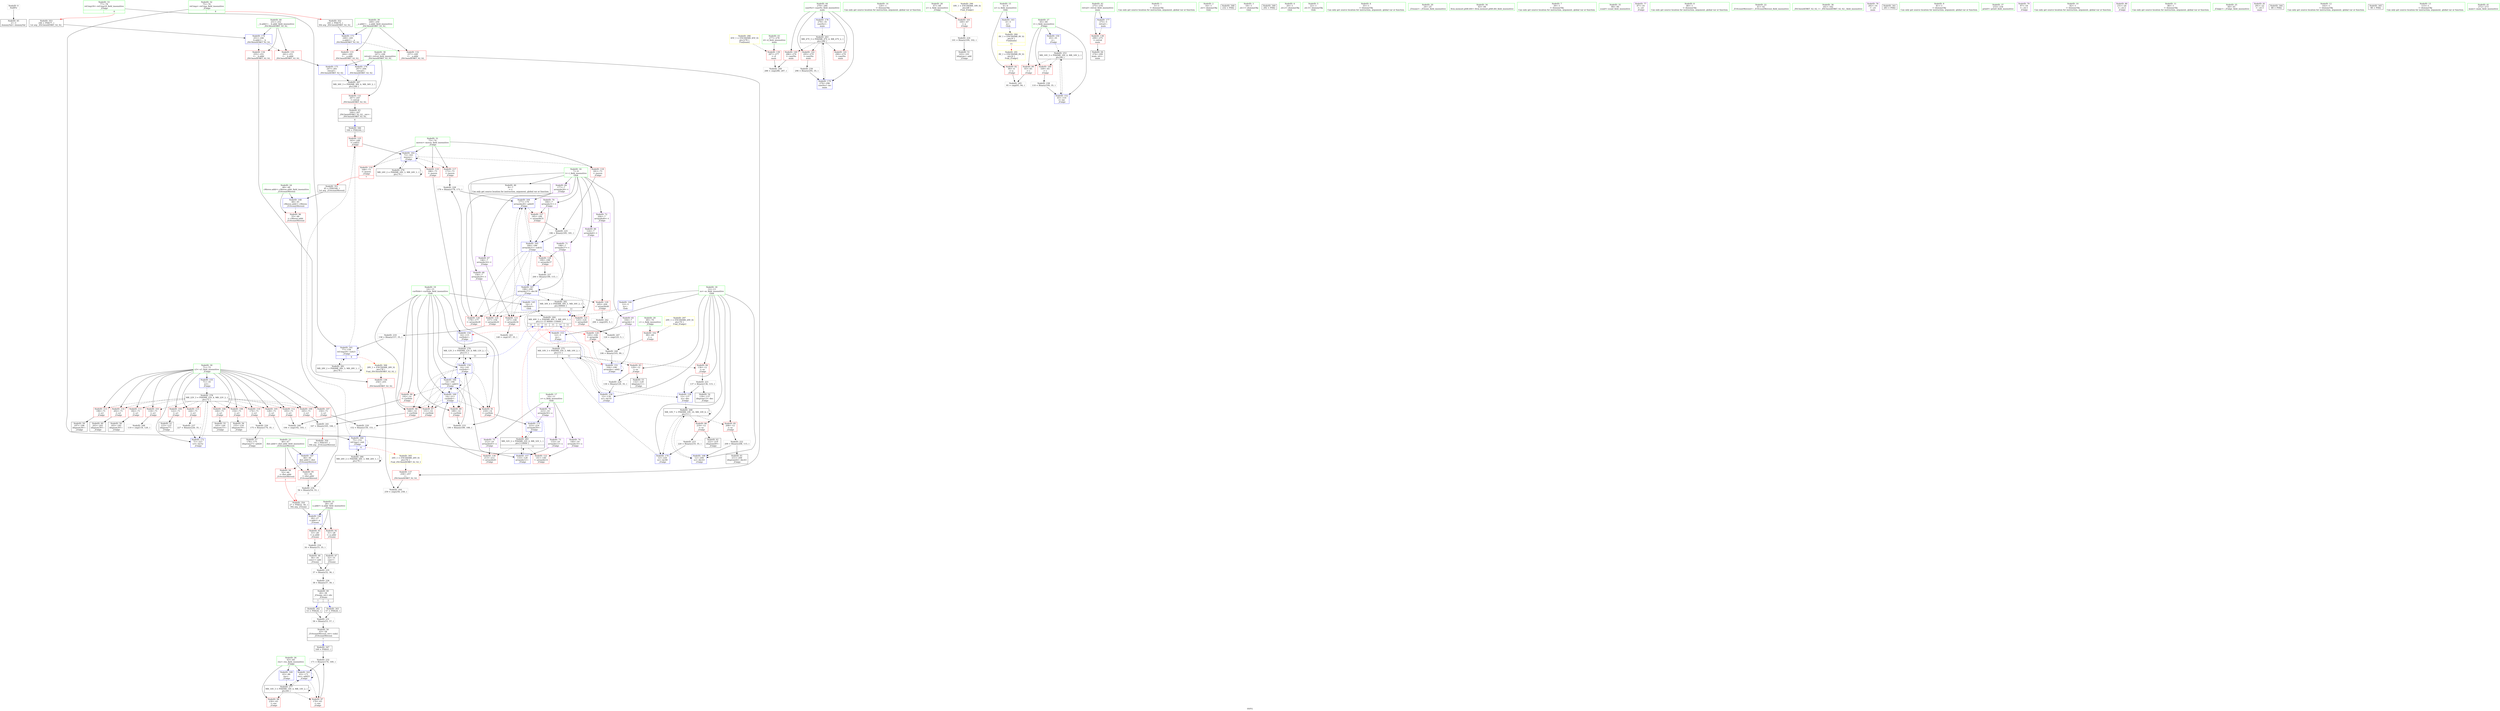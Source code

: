 digraph "SVFG" {
	label="SVFG";

	Node0x559a65d795c0 [shape=record,color=grey,label="{NodeID: 0\nNullPtr}"];
	Node0x559a65d795c0 -> Node0x559a65d8c350[style=solid];
	Node0x559a65dc34b0 [shape=record,color=black,label="{NodeID: 346\n160 = PHI(244, )\n}"];
	Node0x559a65dc34b0 -> Node0x559a65d924f0[style=solid];
	Node0x559a65da7ed0 [shape=record,color=black,label="{NodeID: 263\nMR_47V_3 = PHI(MR_47V_4, MR_47V_2, )\npts\{280 \}\n}"];
	Node0x559a65da7ed0 -> Node0x559a65d93120[style=dashed];
	Node0x559a65da7ed0 -> Node0x559a65d931f0[style=dashed];
	Node0x559a65da7ed0 -> Node0x559a65d932c0[style=dashed];
	Node0x559a65da7ed0 -> Node0x559a65d95160[style=dashed];
	Node0x559a65d8c6f0 [shape=record,color=red,label="{NodeID: 97\n170\<--63\n\<--res\n_Z3algv\n}"];
	Node0x559a65d8c6f0 -> Node0x559a65d998e0[style=solid];
	Node0x559a65d8a780 [shape=record,color=green,label="{NodeID: 14\n120\<--1\n\<--dummyObj\nCan only get source location for instruction, argument, global var or function.}"];
	Node0x559a65dac930 [shape=record,color=black,label="{NodeID: 277\nMR_14V_3 = PHI(MR_14V_4, MR_14V_2, )\npts\{64 \}\n}"];
	Node0x559a65dac930 -> Node0x559a65d8c6f0[style=dashed];
	Node0x559a65dac930 -> Node0x559a65d8c7c0[style=dashed];
	Node0x559a65dac930 -> Node0x559a65d94460[style=dashed];
	Node0x559a65dac930 -> Node0x559a65dac930[style=dashed];
	Node0x559a65d8d250 [shape=record,color=red,label="{NodeID: 111\n182\<--71\n\<--x3\n_Z3algv\n}"];
	Node0x559a65d8d250 -> Node0x559a65d8de60[style=solid];
	Node0x559a65d8b490 [shape=record,color=green,label="{NodeID: 28\n67\<--68\nx\<--x_field_insensitive\n_Z3algv\n}"];
	Node0x559a65d8b490 -> Node0x559a65d8ca30[style=solid];
	Node0x559a65dafd20 [shape=record,color=yellow,style=double,label="{NodeID: 291\n8V_1 = ENCHI(MR_8V_0)\npts\{6 \}\nFun[_Z3algv]}"];
	Node0x559a65dafd20 -> Node0x559a65d8f1e0[style=dashed];
	Node0x559a65d924f0 [shape=record,color=red,label="{NodeID: 125\n163\<--160\n\<--call22\n_Z3algv\n}"];
	Node0x559a65d924f0 -> Node0x559a65d94390[style=solid];
	Node0x559a65d8c0e0 [shape=record,color=green,label="{NodeID: 42\n275\<--276\nretval\<--retval_field_insensitive\nmain\n}"];
	Node0x559a65d8c0e0 -> Node0x559a65d92f80[style=solid];
	Node0x559a65d8c0e0 -> Node0x559a65d94fc0[style=solid];
	Node0x559a65db09c0 [shape=record,color=yellow,style=double,label="{NodeID: 305\n26V_1 = ENCHI(MR_26V_0)\npts\{76 \}\nFun[_ZSt3minIiERKT_S2_S2_]}"];
	Node0x559a65db09c0 -> Node0x559a65d92eb0[style=dashed];
	Node0x559a65d989e0 [shape=record,color=grey,label="{NodeID: 222\n209 = Binary(208, 115, )\n}"];
	Node0x559a65d989e0 -> Node0x559a65d8e0d0[style=solid];
	Node0x559a65d989e0 -> Node0x559a65d94870[style=solid];
	Node0x559a65d93050 [shape=record,color=red,label="{NodeID: 139\n287\<--277\n\<--d\nmain\n}"];
	Node0x559a65d93050 -> Node0x559a65d9b260[style=solid];
	Node0x559a65d8dcc0 [shape=record,color=black,label="{NodeID: 56\n155\<--154\nidxprom19\<--\n_Z3algv\n}"];
	Node0x559a65d99ee0 [shape=record,color=grey,label="{NodeID: 236\n38 = Binary(37, 39, )\n}"];
	Node0x559a65d99ee0 -> Node0x559a65d8d710[style=solid];
	Node0x559a65d93c40 [shape=record,color=blue,label="{NodeID: 153\n12\<--5\nss\<--\n_Z3algv\n}"];
	Node0x559a65d93c40 -> Node0x559a65dabf30[style=dashed];
	Node0x559a65d8e820 [shape=record,color=purple,label="{NodeID: 70\n184\<--7\narrayidx31\<--t\n_Z3algv\n}"];
	Node0x559a65d8e820 -> Node0x559a65d92690[style=solid];
	Node0x559a65d8e820 -> Node0x559a65d94600[style=solid];
	Node0x559a65d947a0 [shape=record,color=blue,label="{NodeID: 167\n198\<--200\narrayidx37\<--dec38\n_Z3algv\n}"];
	Node0x559a65d947a0 -> Node0x559a65d92350[style=dashed];
	Node0x559a65d947a0 -> Node0x559a65d92420[style=dashed];
	Node0x559a65d947a0 -> Node0x559a65d925c0[style=dashed];
	Node0x559a65d947a0 -> Node0x559a65d92830[style=dashed];
	Node0x559a65d947a0 -> Node0x559a65d94530[style=dashed];
	Node0x559a65d947a0 -> Node0x559a65dae230[style=dashed];
	Node0x559a65d8f380 [shape=record,color=red,label="{NodeID: 84\n136\<--12\n\<--ss\n_Z3algv\n}"];
	Node0x559a65d8f380 -> Node0x559a65d98860[style=solid];
	Node0x559a65d849d0 [shape=record,color=green,label="{NodeID: 1\n5\<--1\n\<--dummyObj\nCan only get source location for instruction, argument, global var or function.}"];
	Node0x559a65dc3650 [shape=record,color=black,label="{NodeID: 347\n169 = PHI(43, )\n}"];
	Node0x559a65dc3650 -> Node0x559a65d998e0[style=solid];
	Node0x559a65da8be0 [shape=record,color=black,label="{NodeID: 264\nMR_49V_2 = PHI(MR_49V_3, MR_49V_1, )\npts\{13 15 90000 110000 \}\n|{<s0>11|<s1>11|<s2>11|<s3>11|<s4>11|<s5>11}}"];
	Node0x559a65da8be0:s0 -> Node0x559a65d920e0[style=dashed,color=red];
	Node0x559a65da8be0:s1 -> Node0x559a65d93aa0[style=dashed,color=red];
	Node0x559a65da8be0:s2 -> Node0x559a65d93c40[style=dashed,color=red];
	Node0x559a65da8be0:s3 -> Node0x559a65d93d10[style=dashed,color=red];
	Node0x559a65da8be0:s4 -> Node0x559a65dae230[style=dashed,color=red];
	Node0x559a65da8be0:s5 -> Node0x559a65dae730[style=dashed,color=red];
	Node0x559a65d8c7c0 [shape=record,color=red,label="{NodeID: 98\n230\<--63\n\<--res\n_Z3algv\n}"];
	Node0x559a65d8a880 [shape=record,color=green,label="{NodeID: 15\n4\<--6\nn\<--n_field_insensitive\nGlob }"];
	Node0x559a65d8a880 -> Node0x559a65d8f1e0[style=solid];
	Node0x559a65d8a880 -> Node0x559a65d93390[style=solid];
	Node0x559a65dace30 [shape=record,color=black,label="{NodeID: 278\nMR_22V_3 = PHI(MR_22V_4, MR_22V_2, )\npts\{72 \}\n}"];
	Node0x559a65dace30 -> Node0x559a65d8cbd0[style=dashed];
	Node0x559a65dace30 -> Node0x559a65d8cca0[style=dashed];
	Node0x559a65dace30 -> Node0x559a65d8cd70[style=dashed];
	Node0x559a65dace30 -> Node0x559a65d8ce40[style=dashed];
	Node0x559a65dace30 -> Node0x559a65d8cf10[style=dashed];
	Node0x559a65dace30 -> Node0x559a65d8cfe0[style=dashed];
	Node0x559a65dace30 -> Node0x559a65d8d0b0[style=dashed];
	Node0x559a65dace30 -> Node0x559a65d8d180[style=dashed];
	Node0x559a65dace30 -> Node0x559a65d8d250[style=dashed];
	Node0x559a65dace30 -> Node0x559a65d8d320[style=dashed];
	Node0x559a65dace30 -> Node0x559a65d8d3f0[style=dashed];
	Node0x559a65dace30 -> Node0x559a65d8d4c0[style=dashed];
	Node0x559a65dace30 -> Node0x559a65d8d590[style=dashed];
	Node0x559a65dace30 -> Node0x559a65d94bb0[style=dashed];
	Node0x559a65d8d320 [shape=record,color=red,label="{NodeID: 112\n193\<--71\n\<--x3\n_Z3algv\n}"];
	Node0x559a65d8d320 -> Node0x559a65d9ade0[style=solid];
	Node0x559a65d8b560 [shape=record,color=green,label="{NodeID: 29\n69\<--70\nc\<--c_field_insensitive\n_Z3algv\n}"];
	Node0x559a65d8b560 -> Node0x559a65d8cb00[style=solid];
	Node0x559a65d925c0 [shape=record,color=red,label="{NodeID: 126\n178\<--177\n\<--arrayidx28\n_Z3algv\n}"];
	Node0x559a65d925c0 -> Node0x559a65d992e0[style=solid];
	Node0x559a65d8c1b0 [shape=record,color=green,label="{NodeID: 43\n277\<--278\nd\<--d_field_insensitive\nmain\n}"];
	Node0x559a65d8c1b0 -> Node0x559a65d93050[style=solid];
	Node0x559a65db0aa0 [shape=record,color=yellow,style=double,label="{NodeID: 306\n28V_1 = ENCHI(MR_28V_0)\npts\{78 \}\nFun[_ZSt3minIiERKT_S2_S2_]}"];
	Node0x559a65db0aa0 -> Node0x559a65d92de0[style=dashed];
	Node0x559a65d98b60 [shape=record,color=grey,label="{NodeID: 223\n220 = Binary(219, 35, )\n}"];
	Node0x559a65d98b60 -> Node0x559a65d94a10[style=solid];
	Node0x559a65d93120 [shape=record,color=red,label="{NodeID: 140\n286\<--279\n\<--caseNo\nmain\n}"];
	Node0x559a65d93120 -> Node0x559a65d9b260[style=solid];
	Node0x559a65d8dd90 [shape=record,color=black,label="{NodeID: 57\n176\<--175\nidxprom27\<--add26\n_Z3algv\n}"];
	Node0x559a65d9a060 [shape=record,color=grey,label="{NodeID: 237\n227 = Binary(226, 35, )\n}"];
	Node0x559a65d9a060 -> Node0x559a65d94bb0[style=solid];
	Node0x559a65d93d10 [shape=record,color=blue,label="{NodeID: 154\n14\<--115\ncurHole\<--\n_Z3algv\n}"];
	Node0x559a65d93d10 -> Node0x559a65dac430[style=dashed];
	Node0x559a65d8e8f0 [shape=record,color=purple,label="{NodeID: 71\n198\<--7\narrayidx37\<--t\n_Z3algv\n}"];
	Node0x559a65d8e8f0 -> Node0x559a65d92760[style=solid];
	Node0x559a65d8e8f0 -> Node0x559a65d947a0[style=solid];
	Node0x559a65d94870 [shape=record,color=blue,label="{NodeID: 168\n12\<--209\nss\<--dec43\n_Z3algv\n}"];
	Node0x559a65d94870 -> Node0x559a65da9c30[style=dashed];
	Node0x559a65d8f450 [shape=record,color=red,label="{NodeID: 85\n208\<--12\n\<--ss\n_Z3algv\n}"];
	Node0x559a65d8f450 -> Node0x559a65d989e0[style=solid];
	Node0x559a65d899e0 [shape=record,color=green,label="{NodeID: 2\n16\<--1\n.str\<--dummyObj\nGlob }"];
	Node0x559a65dc3790 [shape=record,color=black,label="{NodeID: 348\n232 = PHI()\n}"];
	Node0x559a65d8c890 [shape=record,color=red,label="{NodeID: 99\n93\<--65\n\<--i\n_Z3algv\n}"];
	Node0x559a65d8c890 -> Node0x559a65d9ac60[style=solid];
	Node0x559a65d8a980 [shape=record,color=green,label="{NodeID: 16\n7\<--9\nt\<--t_field_insensitive\nGlob }"];
	Node0x559a65d8a980 -> Node0x559a65d8c450[style=solid];
	Node0x559a65d8a980 -> Node0x559a65d8e410[style=solid];
	Node0x559a65d8a980 -> Node0x559a65d8e4e0[style=solid];
	Node0x559a65d8a980 -> Node0x559a65d8e5b0[style=solid];
	Node0x559a65d8a980 -> Node0x559a65d8e680[style=solid];
	Node0x559a65d8a980 -> Node0x559a65d8e750[style=solid];
	Node0x559a65d8a980 -> Node0x559a65d8e820[style=solid];
	Node0x559a65d8a980 -> Node0x559a65d8e8f0[style=solid];
	Node0x559a65d8a980 -> Node0x559a65d8e9c0[style=solid];
	Node0x559a65dad330 [shape=record,color=black,label="{NodeID: 279\nMR_24V_2 = PHI(MR_24V_3, MR_24V_1, )\npts\{74 \}\n}"];
	Node0x559a65dad330 -> Node0x559a65d94390[style=dashed];
	Node0x559a65dad330 -> Node0x559a65dad330[style=dashed];
	Node0x559a65d8d3f0 [shape=record,color=red,label="{NodeID: 113\n196\<--71\n\<--x3\n_Z3algv\n}"];
	Node0x559a65d8d3f0 -> Node0x559a65d8df30[style=solid];
	Node0x559a65d8b630 [shape=record,color=green,label="{NodeID: 30\n71\<--72\nx3\<--x3_field_insensitive\n_Z3algv\n}"];
	Node0x559a65d8b630 -> Node0x559a65d8cbd0[style=solid];
	Node0x559a65d8b630 -> Node0x559a65d8cca0[style=solid];
	Node0x559a65d8b630 -> Node0x559a65d8cd70[style=solid];
	Node0x559a65d8b630 -> Node0x559a65d8ce40[style=solid];
	Node0x559a65d8b630 -> Node0x559a65d8cf10[style=solid];
	Node0x559a65d8b630 -> Node0x559a65d8cfe0[style=solid];
	Node0x559a65d8b630 -> Node0x559a65d8d0b0[style=solid];
	Node0x559a65d8b630 -> Node0x559a65d8d180[style=solid];
	Node0x559a65d8b630 -> Node0x559a65d8d250[style=solid];
	Node0x559a65d8b630 -> Node0x559a65d8d320[style=solid];
	Node0x559a65d8b630 -> Node0x559a65d8d3f0[style=solid];
	Node0x559a65d8b630 -> Node0x559a65d8d4c0[style=solid];
	Node0x559a65d8b630 -> Node0x559a65d8d590[style=solid];
	Node0x559a65d8b630 -> Node0x559a65d93de0[style=solid];
	Node0x559a65d8b630 -> Node0x559a65d94bb0[style=solid];
	Node0x559a65d92690 [shape=record,color=red,label="{NodeID: 127\n185\<--184\n\<--arrayidx31\n_Z3algv\n}"];
	Node0x559a65d92690 -> Node0x559a65d98e60[style=solid];
	Node0x559a65d8c280 [shape=record,color=green,label="{NodeID: 44\n279\<--280\ncaseNo\<--caseNo_field_insensitive\nmain\n}"];
	Node0x559a65d8c280 -> Node0x559a65d93120[style=solid];
	Node0x559a65d8c280 -> Node0x559a65d931f0[style=solid];
	Node0x559a65d8c280 -> Node0x559a65d932c0[style=solid];
	Node0x559a65d8c280 -> Node0x559a65d95090[style=solid];
	Node0x559a65d8c280 -> Node0x559a65d95160[style=solid];
	Node0x559a65d98ce0 [shape=record,color=grey,label="{NodeID: 224\n101 = Binary(100, 102, )\n}"];
	Node0x559a65d98ce0 -> Node0x559a65d8d8b0[style=solid];
	Node0x559a65d931f0 [shape=record,color=red,label="{NodeID: 141\n290\<--279\n\<--caseNo\nmain\n}"];
	Node0x559a65d8de60 [shape=record,color=black,label="{NodeID: 58\n183\<--182\nidxprom30\<--\n_Z3algv\n}"];
	Node0x559a65d9a1e0 [shape=record,color=grey,label="{NodeID: 238\n110 = Binary(109, 35, )\n}"];
	Node0x559a65d9a1e0 -> Node0x559a65d93b70[style=solid];
	Node0x559a65d93de0 [shape=record,color=blue,label="{NodeID: 155\n71\<--35\nx3\<--\n_Z3algv\n}"];
	Node0x559a65d93de0 -> Node0x559a65dace30[style=dashed];
	Node0x559a65d8e9c0 [shape=record,color=purple,label="{NodeID: 72\n204\<--7\narrayidx40\<--t\n_Z3algv\n}"];
	Node0x559a65d8e9c0 -> Node0x559a65d92830[style=solid];
	Node0x559a65d94940 [shape=record,color=blue,label="{NodeID: 169\n14\<--213\ncurHole\<--\n_Z3algv\n}"];
	Node0x559a65d94940 -> Node0x559a65d8f5f0[style=dashed];
	Node0x559a65d94940 -> Node0x559a65d8f6c0[style=dashed];
	Node0x559a65d94940 -> Node0x559a65d8f790[style=dashed];
	Node0x559a65d94940 -> Node0x559a65d8f930[style=dashed];
	Node0x559a65d94940 -> Node0x559a65d946d0[style=dashed];
	Node0x559a65d94940 -> Node0x559a65dac430[style=dashed];
	Node0x559a65d8f520 [shape=record,color=red,label="{NodeID: 86\n219\<--12\n\<--ss\n_Z3algv\n}"];
	Node0x559a65d8f520 -> Node0x559a65d8e1a0[style=solid];
	Node0x559a65d8f520 -> Node0x559a65d98b60[style=solid];
	Node0x559a65d894c0 [shape=record,color=green,label="{NodeID: 3\n18\<--1\n.str.1\<--dummyObj\nGlob }"];
	Node0x559a65dc3860 [shape=record,color=black,label="{NodeID: 349\n292 = PHI()\n}"];
	Node0x559a65d8c960 [shape=record,color=red,label="{NodeID: 100\n109\<--65\n\<--i\n_Z3algv\n}"];
	Node0x559a65d8c960 -> Node0x559a65d9a1e0[style=solid];
	Node0x559a65d8aa80 [shape=record,color=green,label="{NodeID: 17\n10\<--11\ns\<--s_field_insensitive\nGlob }"];
	Node0x559a65d8aa80 -> Node0x559a65d8ea90[style=solid];
	Node0x559a65d8aa80 -> Node0x559a65d8eb60[style=solid];
	Node0x559a65d8aa80 -> Node0x559a65d8ec30[style=solid];
	Node0x559a65d8aa80 -> Node0x559a65d8ed00[style=solid];
	Node0x559a65dad830 [shape=record,color=black,label="{NodeID: 280\nMR_26V_2 = PHI(MR_26V_3, MR_26V_1, )\npts\{76 \}\n}"];
	Node0x559a65dad830 -> Node0x559a65d941f0[style=dashed];
	Node0x559a65dad830 -> Node0x559a65dad830[style=dashed];
	Node0x559a65d8d4c0 [shape=record,color=red,label="{NodeID: 114\n202\<--71\n\<--x3\n_Z3algv\n}"];
	Node0x559a65d8d4c0 -> Node0x559a65d8e000[style=solid];
	Node0x559a65d8b700 [shape=record,color=green,label="{NodeID: 31\n73\<--74\nmoves\<--moves_field_insensitive\n_Z3algv\n}"];
	Node0x559a65d8b700 -> Node0x559a65d91da0[style=solid];
	Node0x559a65d8b700 -> Node0x559a65d91e70[style=solid];
	Node0x559a65d8b700 -> Node0x559a65d91f40[style=solid];
	Node0x559a65d8b700 -> Node0x559a65d92010[style=solid];
	Node0x559a65d8b700 -> Node0x559a65d94390[style=solid];
	Node0x559a65d92760 [shape=record,color=red,label="{NodeID: 128\n199\<--198\n\<--arrayidx37\n_Z3algv\n}"];
	Node0x559a65d92760 -> Node0x559a65d99160[style=solid];
	Node0x559a65d8c350 [shape=record,color=black,label="{NodeID: 45\n2\<--3\ndummyVal\<--dummyVal\n}"];
	Node0x559a65d98e60 [shape=record,color=grey,label="{NodeID: 225\n186 = Binary(185, 181, )\n}"];
	Node0x559a65d98e60 -> Node0x559a65d94600[style=solid];
	Node0x559a65d932c0 [shape=record,color=red,label="{NodeID: 142\n295\<--279\n\<--caseNo\nmain\n}"];
	Node0x559a65d932c0 -> Node0x559a65d9a360[style=solid];
	Node0x559a65d8df30 [shape=record,color=black,label="{NodeID: 59\n197\<--196\nidxprom36\<--\n_Z3algv\n}"];
	Node0x559a65d9a360 [shape=record,color=grey,label="{NodeID: 239\n296 = Binary(295, 35, )\n}"];
	Node0x559a65d9a360 -> Node0x559a65d95160[style=solid];
	Node0x559a65d93eb0 [shape=record,color=blue,label="{NodeID: 156\n12\<--130\nss\<--inc10\n_Z3algv\n}"];
	Node0x559a65d93eb0 -> Node0x559a65dabf30[style=dashed];
	Node0x559a65d8ea90 [shape=record,color=purple,label="{NodeID: 73\n133\<--10\narrayidx12\<--s\n_Z3algv\n}"];
	Node0x559a65d8ea90 -> Node0x559a65d93f80[style=solid];
	Node0x559a65da4cd0 [shape=record,color=black,label="{NodeID: 253\nMR_16V_3 = PHI(MR_16V_4, MR_16V_2, )\npts\{66 \}\n}"];
	Node0x559a65da4cd0 -> Node0x559a65d8c890[style=dashed];
	Node0x559a65da4cd0 -> Node0x559a65d8c960[style=dashed];
	Node0x559a65da4cd0 -> Node0x559a65d93b70[style=dashed];
	Node0x559a65d94a10 [shape=record,color=blue,label="{NodeID: 170\n12\<--220\nss\<--inc48\n_Z3algv\n}"];
	Node0x559a65d94a10 -> Node0x559a65dabf30[style=dashed];
	Node0x559a65d8f5f0 [shape=record,color=red,label="{NodeID: 87\n151\<--14\n\<--curHole\n_Z3algv\n}"];
	Node0x559a65d8f5f0 -> Node0x559a65d986e0[style=solid];
	Node0x559a65d89550 [shape=record,color=green,label="{NodeID: 4\n20\<--1\n.str.2\<--dummyObj\nGlob }"];
	Node0x559a65dc3930 [shape=record,color=black,label="{NodeID: 350\n44 = PHI(167, )\n0th arg _Z10countMovesii }"];
	Node0x559a65dc3930 -> Node0x559a65d93760[style=solid];
	Node0x559a65da9730 [shape=record,color=black,label="{NodeID: 267\nMR_36V_3 = PHI(MR_36V_4, MR_36V_2, )\npts\{248 \}\n}"];
	Node0x559a65da9730 -> Node0x559a65d929d0[style=dashed];
	Node0x559a65d8ca30 [shape=record,color=red,label="{NodeID: 101\n100\<--67\n\<--x\n_Z3algv\n}"];
	Node0x559a65d8ca30 -> Node0x559a65d98ce0[style=solid];
	Node0x559a65d8ab80 [shape=record,color=green,label="{NodeID: 18\n12\<--13\nss\<--ss_field_insensitive\nGlob }"];
	Node0x559a65d8ab80 -> Node0x559a65d8f2b0[style=solid];
	Node0x559a65d8ab80 -> Node0x559a65d8f380[style=solid];
	Node0x559a65d8ab80 -> Node0x559a65d8f450[style=solid];
	Node0x559a65d8ab80 -> Node0x559a65d8f520[style=solid];
	Node0x559a65d8ab80 -> Node0x559a65d93490[style=solid];
	Node0x559a65d8ab80 -> Node0x559a65d93c40[style=solid];
	Node0x559a65d8ab80 -> Node0x559a65d93eb0[style=solid];
	Node0x559a65d8ab80 -> Node0x559a65d94050[style=solid];
	Node0x559a65d8ab80 -> Node0x559a65d94870[style=solid];
	Node0x559a65d8ab80 -> Node0x559a65d94a10[style=solid];
	Node0x559a65dadd30 [shape=record,color=black,label="{NodeID: 281\nMR_28V_2 = PHI(MR_28V_3, MR_28V_1, )\npts\{78 \}\n}"];
	Node0x559a65dadd30 -> Node0x559a65d942c0[style=dashed];
	Node0x559a65dadd30 -> Node0x559a65dadd30[style=dashed];
	Node0x559a65d8d590 [shape=record,color=red,label="{NodeID: 115\n226\<--71\n\<--x3\n_Z3algv\n}"];
	Node0x559a65d8d590 -> Node0x559a65d9a060[style=solid];
	Node0x559a65d8b7d0 [shape=record,color=green,label="{NodeID: 32\n75\<--76\nref.tmp\<--ref.tmp_field_insensitive\n_Z3algv\n|{|<s1>6}}"];
	Node0x559a65d8b7d0 -> Node0x559a65d941f0[style=solid];
	Node0x559a65d8b7d0:s1 -> Node0x559a65dc3c10[style=solid,color=red];
	Node0x559a65d92830 [shape=record,color=red,label="{NodeID: 129\n205\<--204\n\<--arrayidx40\n_Z3algv\n}"];
	Node0x559a65d92830 -> Node0x559a65d9a7e0[style=solid];
	Node0x559a65d8c450 [shape=record,color=black,label="{NodeID: 46\n8\<--7\n\<--t\nCan only get source location for instruction, argument, global var or function.}"];
	Node0x559a65d98fe0 [shape=record,color=grey,label="{NodeID: 226\n175 = Binary(174, 35, )\n}"];
	Node0x559a65d98fe0 -> Node0x559a65d8dd90[style=solid];
	Node0x559a65d93390 [shape=record,color=blue,label="{NodeID: 143\n4\<--5\nn\<--\nGlob }"];
	Node0x559a65d93390 -> Node0x559a65daec30[style=dashed];
	Node0x559a65d8e000 [shape=record,color=black,label="{NodeID: 60\n203\<--202\nidxprom39\<--\n_Z3algv\n}"];
	Node0x559a65d9a4e0 [shape=record,color=grey,label="{NodeID: 240\n106 = Binary(105, 99, )\n}"];
	Node0x559a65d9a4e0 -> Node0x559a65d93aa0[style=solid];
	Node0x559a65d93f80 [shape=record,color=blue,label="{NodeID: 157\n133\<--128\narrayidx12\<--\n_Z3algv\n}"];
	Node0x559a65d93f80 -> Node0x559a65dae730[style=dashed];
	Node0x559a65d8eb60 [shape=record,color=purple,label="{NodeID: 74\n140\<--10\narrayidx14\<--s\n_Z3algv\n}"];
	Node0x559a65d8eb60 -> Node0x559a65d92280[style=solid];
	Node0x559a65d94ae0 [shape=record,color=blue,label="{NodeID: 171\n223\<--218\narrayidx50\<--\n_Z3algv\n}"];
	Node0x559a65d94ae0 -> Node0x559a65dae730[style=dashed];
	Node0x559a65d8f6c0 [shape=record,color=red,label="{NodeID: 88\n166\<--14\n\<--curHole\n_Z3algv\n}"];
	Node0x559a65d8f6c0 -> Node0x559a65d9a660[style=solid];
	Node0x559a65d89800 [shape=record,color=green,label="{NodeID: 5\n22\<--1\n.str.3\<--dummyObj\nGlob }"];
	Node0x559a65dc3ad0 [shape=record,color=black,label="{NodeID: 351\n45 = PHI(168, )\n1st arg _Z10countMovesii }"];
	Node0x559a65dc3ad0 -> Node0x559a65d93830[style=solid];
	Node0x559a65da9c30 [shape=record,color=black,label="{NodeID: 268\nMR_10V_7 = PHI(MR_10V_10, MR_10V_6, )\npts\{13 \}\n}"];
	Node0x559a65da9c30 -> Node0x559a65d8f450[style=dashed];
	Node0x559a65da9c30 -> Node0x559a65d8f520[style=dashed];
	Node0x559a65da9c30 -> Node0x559a65d94870[style=dashed];
	Node0x559a65da9c30 -> Node0x559a65d94a10[style=dashed];
	Node0x559a65da9c30 -> Node0x559a65da9c30[style=dashed];
	Node0x559a65d8cb00 [shape=record,color=red,label="{NodeID: 102\n99\<--69\n\<--c\n_Z3algv\n}"];
	Node0x559a65d8cb00 -> Node0x559a65d9a4e0[style=solid];
	Node0x559a65d8ac80 [shape=record,color=green,label="{NodeID: 19\n14\<--15\ncurHole\<--curHole_field_insensitive\nGlob }"];
	Node0x559a65d8ac80 -> Node0x559a65d8f5f0[style=solid];
	Node0x559a65d8ac80 -> Node0x559a65d8f6c0[style=solid];
	Node0x559a65d8ac80 -> Node0x559a65d8f790[style=solid];
	Node0x559a65d8ac80 -> Node0x559a65d8f860[style=solid];
	Node0x559a65d8ac80 -> Node0x559a65d8f930[style=solid];
	Node0x559a65d8ac80 -> Node0x559a65d93590[style=solid];
	Node0x559a65d8ac80 -> Node0x559a65d93d10[style=solid];
	Node0x559a65d8ac80 -> Node0x559a65d94120[style=solid];
	Node0x559a65d8ac80 -> Node0x559a65d946d0[style=solid];
	Node0x559a65d8ac80 -> Node0x559a65d94940[style=solid];
	Node0x559a65dae230 [shape=record,color=black,label="{NodeID: 282\nMR_30V_4 = PHI(MR_30V_5, MR_30V_2, )\npts\{90000 \}\n|{|<s6>11}}"];
	Node0x559a65dae230 -> Node0x559a65d921b0[style=dashed];
	Node0x559a65dae230 -> Node0x559a65d92350[style=dashed];
	Node0x559a65dae230 -> Node0x559a65d92420[style=dashed];
	Node0x559a65dae230 -> Node0x559a65d925c0[style=dashed];
	Node0x559a65dae230 -> Node0x559a65d94530[style=dashed];
	Node0x559a65dae230 -> Node0x559a65dae230[style=dashed];
	Node0x559a65dae230:s6 -> Node0x559a65da8be0[style=dashed,color=blue];
	Node0x559a65d91da0 [shape=record,color=red,label="{NodeID: 116\n168\<--73\n\<--moves\n_Z3algv\n|{<s0>7}}"];
	Node0x559a65d91da0:s0 -> Node0x559a65dc3ad0[style=solid,color=red];
	Node0x559a65d8b8a0 [shape=record,color=green,label="{NodeID: 33\n77\<--78\nref.tmp18\<--ref.tmp18_field_insensitive\n_Z3algv\n|{|<s1>6}}"];
	Node0x559a65d8b8a0 -> Node0x559a65d942c0[style=solid];
	Node0x559a65d8b8a0:s1 -> Node0x559a65dc3ea0[style=solid,color=red];
	Node0x559a65db01b0 [shape=record,color=yellow,style=double,label="{NodeID: 296\n18V_1 = ENCHI(MR_18V_0)\npts\{68 \}\nFun[_Z3algv]}"];
	Node0x559a65db01b0 -> Node0x559a65d8ca30[style=dashed];
	Node0x559a65d92900 [shape=record,color=red,label="{NodeID: 130\n213\<--212\n\<--arrayidx45\n_Z3algv\n}"];
	Node0x559a65d92900 -> Node0x559a65d94940[style=solid];
	Node0x559a65d8c550 [shape=record,color=black,label="{NodeID: 47\n32\<--31\nconv\<--\n_Z3sumi\n}"];
	Node0x559a65d8c550 -> Node0x559a65d99d60[style=solid];
	Node0x559a65d99160 [shape=record,color=grey,label="{NodeID: 227\n200 = Binary(199, 115, )\n}"];
	Node0x559a65d99160 -> Node0x559a65d947a0[style=solid];
	Node0x559a65d93490 [shape=record,color=blue,label="{NodeID: 144\n12\<--5\nss\<--\nGlob }"];
	Node0x559a65d93490 -> Node0x559a65da8be0[style=dashed];
	Node0x559a65d8e0d0 [shape=record,color=black,label="{NodeID: 61\n211\<--209\nidxprom44\<--dec43\n_Z3algv\n}"];
	Node0x559a65d9a660 [shape=record,color=grey,label="{NodeID: 241\n167 = Binary(165, 166, )\n|{<s0>7}}"];
	Node0x559a65d9a660:s0 -> Node0x559a65dc3930[style=solid,color=red];
	Node0x559a65d94050 [shape=record,color=blue,label="{NodeID: 158\n12\<--137\nss\<--dec\n_Z3algv\n}"];
	Node0x559a65d94050 -> Node0x559a65da9c30[style=dashed];
	Node0x559a65d8ec30 [shape=record,color=purple,label="{NodeID: 75\n212\<--10\narrayidx45\<--s\n_Z3algv\n}"];
	Node0x559a65d8ec30 -> Node0x559a65d92900[style=solid];
	Node0x559a65d94bb0 [shape=record,color=blue,label="{NodeID: 172\n71\<--227\nx3\<--inc52\n_Z3algv\n}"];
	Node0x559a65d94bb0 -> Node0x559a65dace30[style=dashed];
	Node0x559a65d8f790 [shape=record,color=red,label="{NodeID: 89\n189\<--14\n\<--curHole\n_Z3algv\n}"];
	Node0x559a65d8f790 -> Node0x559a65d99a60[style=solid];
	Node0x559a65d89890 [shape=record,color=green,label="{NodeID: 6\n35\<--1\n\<--dummyObj\nCan only get source location for instruction, argument, global var or function.}"];
	Node0x559a65dc3c10 [shape=record,color=black,label="{NodeID: 352\n245 = PHI(75, )\n0th arg _ZSt3minIiERKT_S2_S2_ }"];
	Node0x559a65dc3c10 -> Node0x559a65d94c80[style=solid];
	Node0x559a65d8cbd0 [shape=record,color=red,label="{NodeID: 103\n118\<--71\n\<--x3\n_Z3algv\n}"];
	Node0x559a65d8cbd0 -> Node0x559a65d9b0e0[style=solid];
	Node0x559a65d8ad80 [shape=record,color=green,label="{NodeID: 20\n24\<--25\n_Z3sumi\<--_Z3sumi_field_insensitive\n}"];
	Node0x559a65dae730 [shape=record,color=black,label="{NodeID: 283\nMR_32V_2 = PHI(MR_32V_4, MR_32V_1, )\npts\{110000 \}\n|{|<s4>11}}"];
	Node0x559a65dae730 -> Node0x559a65d92280[style=dashed];
	Node0x559a65dae730 -> Node0x559a65d92900[style=dashed];
	Node0x559a65dae730 -> Node0x559a65d93f80[style=dashed];
	Node0x559a65dae730 -> Node0x559a65d94ae0[style=dashed];
	Node0x559a65dae730:s4 -> Node0x559a65da8be0[style=dashed,color=blue];
	Node0x559a65d91e70 [shape=record,color=red,label="{NodeID: 117\n173\<--73\n\<--moves\n_Z3algv\n}"];
	Node0x559a65d91e70 -> Node0x559a65d992e0[style=solid];
	Node0x559a65d8b970 [shape=record,color=green,label="{NodeID: 34\n83\<--84\nllvm.memset.p0i8.i64\<--llvm.memset.p0i8.i64_field_insensitive\n}"];
	Node0x559a65db0290 [shape=record,color=yellow,style=double,label="{NodeID: 297\n20V_1 = ENCHI(MR_20V_0)\npts\{70 \}\nFun[_Z3algv]}"];
	Node0x559a65db0290 -> Node0x559a65d8cb00[style=dashed];
	Node0x559a65d929d0 [shape=record,color=red,label="{NodeID: 131\n267\<--247\n\<--retval\n_ZSt3minIiERKT_S2_S2_\n}"];
	Node0x559a65d929d0 -> Node0x559a65d8e270[style=solid];
	Node0x559a65d8d640 [shape=record,color=black,label="{NodeID: 48\n36\<--34\nconv1\<--add\n_Z3sumi\n}"];
	Node0x559a65d8d640 -> Node0x559a65d99d60[style=solid];
	Node0x559a65d992e0 [shape=record,color=grey,label="{NodeID: 228\n179 = Binary(178, 173, )\n}"];
	Node0x559a65d992e0 -> Node0x559a65d94530[style=solid];
	Node0x559a65d93590 [shape=record,color=blue,label="{NodeID: 145\n14\<--5\ncurHole\<--\nGlob }"];
	Node0x559a65d93590 -> Node0x559a65da8be0[style=dashed];
	Node0x559a65d8e1a0 [shape=record,color=black,label="{NodeID: 62\n222\<--219\nidxprom49\<--\n_Z3algv\n}"];
	Node0x559a65d9a7e0 [shape=record,color=grey,label="{NodeID: 242\n206 = cmp(205, 5, )\n}"];
	Node0x559a65d94120 [shape=record,color=blue,label="{NodeID: 159\n14\<--141\ncurHole\<--\n_Z3algv\n}"];
	Node0x559a65d94120 -> Node0x559a65d8f5f0[style=dashed];
	Node0x559a65d94120 -> Node0x559a65d8f6c0[style=dashed];
	Node0x559a65d94120 -> Node0x559a65d8f790[style=dashed];
	Node0x559a65d94120 -> Node0x559a65d8f930[style=dashed];
	Node0x559a65d94120 -> Node0x559a65d946d0[style=dashed];
	Node0x559a65d94120 -> Node0x559a65dac430[style=dashed];
	Node0x559a65d8ed00 [shape=record,color=purple,label="{NodeID: 76\n223\<--10\narrayidx50\<--s\n_Z3algv\n}"];
	Node0x559a65d8ed00 -> Node0x559a65d94ae0[style=solid];
	Node0x559a65d94c80 [shape=record,color=blue,label="{NodeID: 173\n249\<--245\n__a.addr\<--__a\n_ZSt3minIiERKT_S2_S2_\n}"];
	Node0x559a65d94c80 -> Node0x559a65d92aa0[style=dashed];
	Node0x559a65d94c80 -> Node0x559a65d92b70[style=dashed];
	Node0x559a65d8f860 [shape=record,color=red,label="{NodeID: 90\n192\<--14\n\<--curHole\n_Z3algv\n}"];
	Node0x559a65d8f860 -> Node0x559a65d9ade0[style=solid];
	Node0x559a65d8a250 [shape=record,color=green,label="{NodeID: 7\n39\<--1\n\<--dummyObj\nCan only get source location for instruction, argument, global var or function.}"];
	Node0x559a65dc3ea0 [shape=record,color=black,label="{NodeID: 353\n246 = PHI(77, )\n1st arg _ZSt3minIiERKT_S2_S2_ }"];
	Node0x559a65dc3ea0 -> Node0x559a65d94d50[style=solid];
	Node0x559a65d8cca0 [shape=record,color=red,label="{NodeID: 104\n122\<--71\n\<--x3\n_Z3algv\n}"];
	Node0x559a65d8cca0 -> Node0x559a65d8d980[style=solid];
	Node0x559a65d8ae80 [shape=record,color=green,label="{NodeID: 21\n28\<--29\nn.addr\<--n.addr_field_insensitive\n_Z3sumi\n}"];
	Node0x559a65d8ae80 -> Node0x559a65d8fa00[style=solid];
	Node0x559a65d8ae80 -> Node0x559a65d8fad0[style=solid];
	Node0x559a65d8ae80 -> Node0x559a65d93690[style=solid];
	Node0x559a65daec30 [shape=record,color=yellow,style=double,label="{NodeID: 284\n8V_1 = ENCHI(MR_8V_0)\npts\{6 \}\nFun[main]|{<s0>11}}"];
	Node0x559a65daec30:s0 -> Node0x559a65dafd20[style=dashed,color=red];
	Node0x559a65d91f40 [shape=record,color=red,label="{NodeID: 118\n181\<--73\n\<--moves\n_Z3algv\n}"];
	Node0x559a65d91f40 -> Node0x559a65d98e60[style=solid];
	Node0x559a65d8ba70 [shape=record,color=green,label="{NodeID: 35\n89\<--90\nscanf\<--scanf_field_insensitive\n}"];
	Node0x559a65d92aa0 [shape=record,color=red,label="{NodeID: 132\n257\<--249\n\<--__a.addr\n_ZSt3minIiERKT_S2_S2_\n}"];
	Node0x559a65d92aa0 -> Node0x559a65d92eb0[style=solid];
	Node0x559a65d8d710 [shape=record,color=black,label="{NodeID: 49\n26\<--38\n_Z3sumi_ret\<--div\n_Z3sumi\n|{<s0>1|<s1>2}}"];
	Node0x559a65d8d710:s0 -> Node0x559a65dc3020[style=solid,color=blue];
	Node0x559a65d8d710:s1 -> Node0x559a65dc3210[style=solid,color=blue];
	Node0x559a65d99460 [shape=record,color=grey,label="{NodeID: 229\n130 = Binary(129, 35, )\n}"];
	Node0x559a65d99460 -> Node0x559a65d93eb0[style=solid];
	Node0x559a65d93690 [shape=record,color=blue,label="{NodeID: 146\n28\<--27\nn.addr\<--n\n_Z3sumi\n}"];
	Node0x559a65d93690 -> Node0x559a65d8fa00[style=dashed];
	Node0x559a65d93690 -> Node0x559a65d8fad0[style=dashed];
	Node0x559a65d8e270 [shape=record,color=black,label="{NodeID: 63\n244\<--267\n_ZSt3minIiERKT_S2_S2__ret\<--\n_ZSt3minIiERKT_S2_S2_\n|{<s0>6}}"];
	Node0x559a65d8e270:s0 -> Node0x559a65dc34b0[style=solid,color=blue];
	Node0x559a65d9a960 [shape=record,color=grey,label="{NodeID: 243\n148 = cmp(147, 35, )\n}"];
	Node0x559a65d941f0 [shape=record,color=blue,label="{NodeID: 160\n75\<--152\nref.tmp\<--sub\n_Z3algv\n|{|<s3>6}}"];
	Node0x559a65d941f0 -> Node0x559a65d924f0[style=dashed];
	Node0x559a65d941f0 -> Node0x559a65d941f0[style=dashed];
	Node0x559a65d941f0 -> Node0x559a65dad830[style=dashed];
	Node0x559a65d941f0:s3 -> Node0x559a65db09c0[style=dashed,color=red];
	Node0x559a65d8edd0 [shape=record,color=purple,label="{NodeID: 77\n87\<--16\n\<--.str\n_Z3algv\n}"];
	Node0x559a65d94d50 [shape=record,color=blue,label="{NodeID: 174\n251\<--246\n__b.addr\<--__b\n_ZSt3minIiERKT_S2_S2_\n}"];
	Node0x559a65d94d50 -> Node0x559a65d92c40[style=dashed];
	Node0x559a65d94d50 -> Node0x559a65d92d10[style=dashed];
	Node0x559a65d8f930 [shape=record,color=red,label="{NodeID: 91\n218\<--14\n\<--curHole\n_Z3algv\n}"];
	Node0x559a65d8f930 -> Node0x559a65d94ae0[style=solid];
	Node0x559a65d8a2e0 [shape=record,color=green,label="{NodeID: 8\n80\<--1\n\<--dummyObj\nCan only get source location for instruction, argument, global var or function.}"];
	Node0x559a65dc40d0 [shape=record,color=black,label="{NodeID: 354\n27 = PHI(52, 56, )\n0th arg _Z3sumi }"];
	Node0x559a65dc40d0 -> Node0x559a65d93690[style=solid];
	Node0x559a65d8cd70 [shape=record,color=red,label="{NodeID: 105\n128\<--71\n\<--x3\n_Z3algv\n}"];
	Node0x559a65d8cd70 -> Node0x559a65d93f80[style=solid];
	Node0x559a65d8af50 [shape=record,color=green,label="{NodeID: 22\n41\<--42\n_Z10countMovesii\<--_Z10countMovesii_field_insensitive\n}"];
	Node0x559a65d92010 [shape=record,color=red,label="{NodeID: 119\n188\<--73\n\<--moves\n_Z3algv\n}"];
	Node0x559a65d92010 -> Node0x559a65d99a60[style=solid];
	Node0x559a65d8bb70 [shape=record,color=green,label="{NodeID: 36\n161\<--162\n_ZSt3minIiERKT_S2_S2_\<--_ZSt3minIiERKT_S2_S2__field_insensitive\n}"];
	Node0x559a65d92b70 [shape=record,color=red,label="{NodeID: 133\n264\<--249\n\<--__a.addr\n_ZSt3minIiERKT_S2_S2_\n}"];
	Node0x559a65d92b70 -> Node0x559a65d94ef0[style=solid];
	Node0x559a65d8d7e0 [shape=record,color=black,label="{NodeID: 50\n43\<--58\n_Z10countMovesii_ret\<--sub2\n_Z10countMovesii\n|{<s0>7}}"];
	Node0x559a65d8d7e0:s0 -> Node0x559a65dc3650[style=solid,color=blue];
	Node0x559a65d995e0 [shape=record,color=grey,label="{NodeID: 230\n56 = Binary(54, 55, )\n|{<s0>2}}"];
	Node0x559a65d995e0:s0 -> Node0x559a65dc40d0[style=solid,color=red];
	Node0x559a65d93760 [shape=record,color=blue,label="{NodeID: 147\n46\<--44\ndist.addr\<--dist\n_Z10countMovesii\n}"];
	Node0x559a65d93760 -> Node0x559a65d8fba0[style=dashed];
	Node0x559a65d93760 -> Node0x559a65d8fc70[style=dashed];
	Node0x559a65d8e340 [shape=record,color=black,label="{NodeID: 64\n274\<--299\nmain_ret\<--\nmain\n}"];
	Node0x559a65d9aae0 [shape=record,color=grey,label="{NodeID: 244\n259 = cmp(256, 258, )\n}"];
	Node0x559a65d942c0 [shape=record,color=blue,label="{NodeID: 161\n77\<--158\nref.tmp18\<--sub21\n_Z3algv\n|{|<s3>6}}"];
	Node0x559a65d942c0 -> Node0x559a65d924f0[style=dashed];
	Node0x559a65d942c0 -> Node0x559a65d942c0[style=dashed];
	Node0x559a65d942c0 -> Node0x559a65dadd30[style=dashed];
	Node0x559a65d942c0:s3 -> Node0x559a65db0aa0[style=dashed,color=red];
	Node0x559a65d8eea0 [shape=record,color=purple,label="{NodeID: 78\n282\<--16\n\<--.str\nmain\n}"];
	Node0x559a65dc2f20 [shape=record,color=black,label="{NodeID: 341\n283 = PHI()\n}"];
	Node0x559a65d94e20 [shape=record,color=blue,label="{NodeID: 175\n247\<--261\nretval\<--\n_ZSt3minIiERKT_S2_S2_\n}"];
	Node0x559a65d94e20 -> Node0x559a65da9730[style=dashed];
	Node0x559a65d8fa00 [shape=record,color=red,label="{NodeID: 92\n31\<--28\n\<--n.addr\n_Z3sumi\n}"];
	Node0x559a65d8fa00 -> Node0x559a65d8c550[style=solid];
	Node0x559a65d8a370 [shape=record,color=green,label="{NodeID: 9\n81\<--1\n\<--dummyObj\nCan only get source location for instruction, argument, global var or function.}"];
	Node0x559a65d8ce40 [shape=record,color=red,label="{NodeID: 106\n144\<--71\n\<--x3\n_Z3algv\n}"];
	Node0x559a65d8ce40 -> Node0x559a65d8dbf0[style=solid];
	Node0x559a65d8b050 [shape=record,color=green,label="{NodeID: 23\n46\<--47\ndist.addr\<--dist.addr_field_insensitive\n_Z10countMovesii\n}"];
	Node0x559a65d8b050 -> Node0x559a65d8fba0[style=solid];
	Node0x559a65d8b050 -> Node0x559a65d8fc70[style=solid];
	Node0x559a65d8b050 -> Node0x559a65d93760[style=solid];
	Node0x559a65daf830 [shape=record,color=yellow,style=double,label="{NodeID: 286\n45V_1 = ENCHI(MR_45V_0)\npts\{278 \}\nFun[main]}"];
	Node0x559a65daf830 -> Node0x559a65d93050[style=dashed];
	Node0x559a65d920e0 [shape=record,color=red,label="{NodeID: 120\n105\<--104\n\<--arrayidx\n_Z3algv\n}"];
	Node0x559a65d920e0 -> Node0x559a65d9a4e0[style=solid];
	Node0x559a65d8bc70 [shape=record,color=green,label="{NodeID: 37\n233\<--234\nprintf\<--printf_field_insensitive\n}"];
	Node0x559a65d92c40 [shape=record,color=red,label="{NodeID: 134\n255\<--251\n\<--__b.addr\n_ZSt3minIiERKT_S2_S2_\n}"];
	Node0x559a65d92c40 -> Node0x559a65d92de0[style=solid];
	Node0x559a65d8d8b0 [shape=record,color=black,label="{NodeID: 51\n103\<--101\nidxprom\<--add\n_Z3algv\n}"];
	Node0x559a65d99760 [shape=record,color=grey,label="{NodeID: 231\n58 = Binary(53, 57, )\n}"];
	Node0x559a65d99760 -> Node0x559a65d8d7e0[style=solid];
	Node0x559a65d93830 [shape=record,color=blue,label="{NodeID: 148\n48\<--45\ncMoves.addr\<--cMoves\n_Z10countMovesii\n}"];
	Node0x559a65d93830 -> Node0x559a65d8c620[style=dashed];
	Node0x559a65d8e410 [shape=record,color=purple,label="{NodeID: 65\n104\<--7\narrayidx\<--t\n_Z3algv\n}"];
	Node0x559a65d8e410 -> Node0x559a65d920e0[style=solid];
	Node0x559a65d8e410 -> Node0x559a65d93aa0[style=solid];
	Node0x559a65d9ac60 [shape=record,color=grey,label="{NodeID: 245\n95 = cmp(93, 94, )\n}"];
	Node0x559a65d94390 [shape=record,color=blue,label="{NodeID: 162\n73\<--163\nmoves\<--\n_Z3algv\n}"];
	Node0x559a65d94390 -> Node0x559a65d91da0[style=dashed];
	Node0x559a65d94390 -> Node0x559a65d91e70[style=dashed];
	Node0x559a65d94390 -> Node0x559a65d91f40[style=dashed];
	Node0x559a65d94390 -> Node0x559a65d92010[style=dashed];
	Node0x559a65d94390 -> Node0x559a65d94390[style=dashed];
	Node0x559a65d94390 -> Node0x559a65dad330[style=dashed];
	Node0x559a65d8ef70 [shape=record,color=purple,label="{NodeID: 79\n97\<--18\n\<--.str.1\n_Z3algv\n}"];
	Node0x559a65dc3020 [shape=record,color=black,label="{NodeID: 342\n53 = PHI(26, )\n}"];
	Node0x559a65dc3020 -> Node0x559a65d99760[style=solid];
	Node0x559a65d94ef0 [shape=record,color=blue,label="{NodeID: 176\n247\<--264\nretval\<--\n_ZSt3minIiERKT_S2_S2_\n}"];
	Node0x559a65d94ef0 -> Node0x559a65da9730[style=dashed];
	Node0x559a65d8fad0 [shape=record,color=red,label="{NodeID: 93\n33\<--28\n\<--n.addr\n_Z3sumi\n}"];
	Node0x559a65d8fad0 -> Node0x559a65d99be0[style=solid];
	Node0x559a65d8a400 [shape=record,color=green,label="{NodeID: 10\n82\<--1\n\<--dummyObj\nCan only get source location for instruction, argument, global var or function.}"];
	Node0x559a65d8cf10 [shape=record,color=red,label="{NodeID: 107\n150\<--71\n\<--x3\n_Z3algv\n}"];
	Node0x559a65d8cf10 -> Node0x559a65d986e0[style=solid];
	Node0x559a65d8b120 [shape=record,color=green,label="{NodeID: 24\n48\<--49\ncMoves.addr\<--cMoves.addr_field_insensitive\n_Z10countMovesii\n}"];
	Node0x559a65d8b120 -> Node0x559a65d8c620[style=solid];
	Node0x559a65d8b120 -> Node0x559a65d93830[style=solid];
	Node0x559a65d921b0 [shape=record,color=red,label="{NodeID: 121\n125\<--124\n\<--arrayidx8\n_Z3algv\n}"];
	Node0x559a65d921b0 -> Node0x559a65d9af60[style=solid];
	Node0x559a65d8bd70 [shape=record,color=green,label="{NodeID: 38\n247\<--248\nretval\<--retval_field_insensitive\n_ZSt3minIiERKT_S2_S2_\n}"];
	Node0x559a65d8bd70 -> Node0x559a65d929d0[style=solid];
	Node0x559a65d8bd70 -> Node0x559a65d94e20[style=solid];
	Node0x559a65d8bd70 -> Node0x559a65d94ef0[style=solid];
	Node0x559a65d92d10 [shape=record,color=red,label="{NodeID: 135\n261\<--251\n\<--__b.addr\n_ZSt3minIiERKT_S2_S2_\n}"];
	Node0x559a65d92d10 -> Node0x559a65d94e20[style=solid];
	Node0x559a65d8d980 [shape=record,color=black,label="{NodeID: 52\n123\<--122\nidxprom7\<--\n_Z3algv\n}"];
	Node0x559a65d998e0 [shape=record,color=grey,label="{NodeID: 232\n171 = Binary(170, 169, )\n}"];
	Node0x559a65d998e0 -> Node0x559a65d94460[style=solid];
	Node0x559a65d93900 [shape=record,color=blue,label="{NodeID: 149\n63\<--86\nres\<--\n_Z3algv\n}"];
	Node0x559a65d93900 -> Node0x559a65dac930[style=dashed];
	Node0x559a65d8e4e0 [shape=record,color=purple,label="{NodeID: 66\n124\<--7\narrayidx8\<--t\n_Z3algv\n}"];
	Node0x559a65d8e4e0 -> Node0x559a65d921b0[style=solid];
	Node0x559a65d9ade0 [shape=record,color=grey,label="{NodeID: 246\n194 = cmp(192, 193, )\n}"];
	Node0x559a65d94460 [shape=record,color=blue,label="{NodeID: 163\n63\<--171\nres\<--add25\n_Z3algv\n}"];
	Node0x559a65d94460 -> Node0x559a65d8c6f0[style=dashed];
	Node0x559a65d94460 -> Node0x559a65d94460[style=dashed];
	Node0x559a65d94460 -> Node0x559a65dac930[style=dashed];
	Node0x559a65d8f040 [shape=record,color=purple,label="{NodeID: 80\n231\<--20\n\<--.str.2\n_Z3algv\n}"];
	Node0x559a65dc3210 [shape=record,color=black,label="{NodeID: 343\n57 = PHI(26, )\n}"];
	Node0x559a65dc3210 -> Node0x559a65d99760[style=solid];
	Node0x559a65d94fc0 [shape=record,color=blue,label="{NodeID: 177\n275\<--5\nretval\<--\nmain\n}"];
	Node0x559a65d94fc0 -> Node0x559a65d92f80[style=dashed];
	Node0x559a65d8fba0 [shape=record,color=red,label="{NodeID: 94\n52\<--46\n\<--dist.addr\n_Z10countMovesii\n|{<s0>1}}"];
	Node0x559a65d8fba0:s0 -> Node0x559a65dc40d0[style=solid,color=red];
	Node0x559a65d8a4c0 [shape=record,color=green,label="{NodeID: 11\n86\<--1\n\<--dummyObj\nCan only get source location for instruction, argument, global var or function.}"];
	Node0x559a65d8cfe0 [shape=record,color=red,label="{NodeID: 108\n154\<--71\n\<--x3\n_Z3algv\n}"];
	Node0x559a65d8cfe0 -> Node0x559a65d8dcc0[style=solid];
	Node0x559a65d8b1f0 [shape=record,color=green,label="{NodeID: 25\n60\<--61\n_Z3algv\<--_Z3algv_field_insensitive\n}"];
	Node0x559a65d92280 [shape=record,color=red,label="{NodeID: 122\n141\<--140\n\<--arrayidx14\n_Z3algv\n}"];
	Node0x559a65d92280 -> Node0x559a65d94120[style=solid];
	Node0x559a65d8be40 [shape=record,color=green,label="{NodeID: 39\n249\<--250\n__a.addr\<--__a.addr_field_insensitive\n_ZSt3minIiERKT_S2_S2_\n}"];
	Node0x559a65d8be40 -> Node0x559a65d92aa0[style=solid];
	Node0x559a65d8be40 -> Node0x559a65d92b70[style=solid];
	Node0x559a65d8be40 -> Node0x559a65d94c80[style=solid];
	Node0x559a65d985a0 [shape=record,color=grey,label="{NodeID: 219\n158 = Binary(157, 35, )\n}"];
	Node0x559a65d985a0 -> Node0x559a65d942c0[style=solid];
	Node0x559a65d92de0 [shape=record,color=red,label="{NodeID: 136\n256\<--255\n\<--\n_ZSt3minIiERKT_S2_S2_\n}"];
	Node0x559a65d92de0 -> Node0x559a65d9aae0[style=solid];
	Node0x559a65d8da50 [shape=record,color=black,label="{NodeID: 53\n132\<--129\nidxprom11\<--\n_Z3algv\n}"];
	Node0x559a65d99a60 [shape=record,color=grey,label="{NodeID: 233\n190 = Binary(189, 188, )\n}"];
	Node0x559a65d99a60 -> Node0x559a65d946d0[style=solid];
	Node0x559a65d939d0 [shape=record,color=blue,label="{NodeID: 150\n65\<--35\ni\<--\n_Z3algv\n}"];
	Node0x559a65d939d0 -> Node0x559a65da4cd0[style=dashed];
	Node0x559a65d8e5b0 [shape=record,color=purple,label="{NodeID: 67\n146\<--7\narrayidx16\<--t\n_Z3algv\n}"];
	Node0x559a65d8e5b0 -> Node0x559a65d92350[style=solid];
	Node0x559a65d9af60 [shape=record,color=grey,label="{NodeID: 247\n126 = cmp(125, 5, )\n}"];
	Node0x559a65d94530 [shape=record,color=blue,label="{NodeID: 164\n177\<--179\narrayidx28\<--add29\n_Z3algv\n}"];
	Node0x559a65d94530 -> Node0x559a65d92690[style=dashed];
	Node0x559a65d94530 -> Node0x559a65d94600[style=dashed];
	Node0x559a65d8f110 [shape=record,color=purple,label="{NodeID: 81\n291\<--22\n\<--.str.3\nmain\n}"];
	Node0x559a65dc3310 [shape=record,color=black,label="{NodeID: 344\n88 = PHI()\n}"];
	Node0x559a65d95090 [shape=record,color=blue,label="{NodeID: 178\n279\<--35\ncaseNo\<--\nmain\n}"];
	Node0x559a65d95090 -> Node0x559a65da7ed0[style=dashed];
	Node0x559a65d8fc70 [shape=record,color=red,label="{NodeID: 95\n54\<--46\n\<--dist.addr\n_Z10countMovesii\n}"];
	Node0x559a65d8fc70 -> Node0x559a65d995e0[style=solid];
	Node0x559a65d8a580 [shape=record,color=green,label="{NodeID: 12\n102\<--1\n\<--dummyObj\nCan only get source location for instruction, argument, global var or function.}"];
	Node0x559a65dabf30 [shape=record,color=black,label="{NodeID: 275\nMR_10V_3 = PHI(MR_10V_5, MR_10V_2, )\npts\{13 \}\n|{|<s4>11}}"];
	Node0x559a65dabf30 -> Node0x559a65d8f2b0[style=dashed];
	Node0x559a65dabf30 -> Node0x559a65d8f380[style=dashed];
	Node0x559a65dabf30 -> Node0x559a65d93eb0[style=dashed];
	Node0x559a65dabf30 -> Node0x559a65d94050[style=dashed];
	Node0x559a65dabf30:s4 -> Node0x559a65da8be0[style=dashed,color=blue];
	Node0x559a65d8d0b0 [shape=record,color=red,label="{NodeID: 109\n165\<--71\n\<--x3\n_Z3algv\n}"];
	Node0x559a65d8d0b0 -> Node0x559a65d9a660[style=solid];
	Node0x559a65d8b2f0 [shape=record,color=green,label="{NodeID: 26\n63\<--64\nres\<--res_field_insensitive\n_Z3algv\n}"];
	Node0x559a65d8b2f0 -> Node0x559a65d8c6f0[style=solid];
	Node0x559a65d8b2f0 -> Node0x559a65d8c7c0[style=solid];
	Node0x559a65d8b2f0 -> Node0x559a65d93900[style=solid];
	Node0x559a65d8b2f0 -> Node0x559a65d94460[style=solid];
	Node0x559a65d92350 [shape=record,color=red,label="{NodeID: 123\n147\<--146\n\<--arrayidx16\n_Z3algv\n}"];
	Node0x559a65d92350 -> Node0x559a65d9a960[style=solid];
	Node0x559a65d8bf10 [shape=record,color=green,label="{NodeID: 40\n251\<--252\n__b.addr\<--__b.addr_field_insensitive\n_ZSt3minIiERKT_S2_S2_\n}"];
	Node0x559a65d8bf10 -> Node0x559a65d92c40[style=solid];
	Node0x559a65d8bf10 -> Node0x559a65d92d10[style=solid];
	Node0x559a65d8bf10 -> Node0x559a65d94d50[style=solid];
	Node0x559a65d986e0 [shape=record,color=grey,label="{NodeID: 220\n152 = Binary(150, 151, )\n}"];
	Node0x559a65d986e0 -> Node0x559a65d941f0[style=solid];
	Node0x559a65d92eb0 [shape=record,color=red,label="{NodeID: 137\n258\<--257\n\<--\n_ZSt3minIiERKT_S2_S2_\n}"];
	Node0x559a65d92eb0 -> Node0x559a65d9aae0[style=solid];
	Node0x559a65d8db20 [shape=record,color=black,label="{NodeID: 54\n139\<--137\nidxprom13\<--dec\n_Z3algv\n}"];
	Node0x559a65d99be0 [shape=record,color=grey,label="{NodeID: 234\n34 = Binary(33, 35, )\n}"];
	Node0x559a65d99be0 -> Node0x559a65d8d640[style=solid];
	Node0x559a65d93aa0 [shape=record,color=blue,label="{NodeID: 151\n104\<--106\narrayidx\<--add2\n_Z3algv\n}"];
	Node0x559a65d93aa0 -> Node0x559a65d920e0[style=dashed];
	Node0x559a65d93aa0 -> Node0x559a65d93aa0[style=dashed];
	Node0x559a65d93aa0 -> Node0x559a65dae230[style=dashed];
	Node0x559a65d8e680 [shape=record,color=purple,label="{NodeID: 68\n156\<--7\narrayidx20\<--t\n_Z3algv\n}"];
	Node0x559a65d8e680 -> Node0x559a65d92420[style=solid];
	Node0x559a65d9b0e0 [shape=record,color=grey,label="{NodeID: 248\n119 = cmp(118, 120, )\n}"];
	Node0x559a65d94600 [shape=record,color=blue,label="{NodeID: 165\n184\<--186\narrayidx31\<--sub32\n_Z3algv\n}"];
	Node0x559a65d94600 -> Node0x559a65d92350[style=dashed];
	Node0x559a65d94600 -> Node0x559a65d92420[style=dashed];
	Node0x559a65d94600 -> Node0x559a65d925c0[style=dashed];
	Node0x559a65d94600 -> Node0x559a65d92760[style=dashed];
	Node0x559a65d94600 -> Node0x559a65d94530[style=dashed];
	Node0x559a65d94600 -> Node0x559a65d947a0[style=dashed];
	Node0x559a65d94600 -> Node0x559a65dae230[style=dashed];
	Node0x559a65d8f1e0 [shape=record,color=red,label="{NodeID: 82\n94\<--4\n\<--n\n_Z3algv\n}"];
	Node0x559a65d8f1e0 -> Node0x559a65d9ac60[style=solid];
	Node0x559a65dc33e0 [shape=record,color=black,label="{NodeID: 345\n98 = PHI()\n}"];
	Node0x559a65d95160 [shape=record,color=blue,label="{NodeID: 179\n279\<--296\ncaseNo\<--inc\nmain\n}"];
	Node0x559a65d95160 -> Node0x559a65da7ed0[style=dashed];
	Node0x559a65d8c620 [shape=record,color=red,label="{NodeID: 96\n55\<--48\n\<--cMoves.addr\n_Z10countMovesii\n}"];
	Node0x559a65d8c620 -> Node0x559a65d995e0[style=solid];
	Node0x559a65d8a680 [shape=record,color=green,label="{NodeID: 13\n115\<--1\n\<--dummyObj\nCan only get source location for instruction, argument, global var or function.}"];
	Node0x559a65dac430 [shape=record,color=black,label="{NodeID: 276\nMR_12V_3 = PHI(MR_12V_4, MR_12V_2, )\npts\{15 \}\n|{|<s2>11}}"];
	Node0x559a65dac430 -> Node0x559a65d94120[style=dashed];
	Node0x559a65dac430 -> Node0x559a65dac430[style=dashed];
	Node0x559a65dac430:s2 -> Node0x559a65da8be0[style=dashed,color=blue];
	Node0x559a65d8d180 [shape=record,color=red,label="{NodeID: 110\n174\<--71\n\<--x3\n_Z3algv\n}"];
	Node0x559a65d8d180 -> Node0x559a65d98fe0[style=solid];
	Node0x559a65d8b3c0 [shape=record,color=green,label="{NodeID: 27\n65\<--66\ni\<--i_field_insensitive\n_Z3algv\n}"];
	Node0x559a65d8b3c0 -> Node0x559a65d8c890[style=solid];
	Node0x559a65d8b3c0 -> Node0x559a65d8c960[style=solid];
	Node0x559a65d8b3c0 -> Node0x559a65d939d0[style=solid];
	Node0x559a65d8b3c0 -> Node0x559a65d93b70[style=solid];
	Node0x559a65d92420 [shape=record,color=red,label="{NodeID: 124\n157\<--156\n\<--arrayidx20\n_Z3algv\n}"];
	Node0x559a65d92420 -> Node0x559a65d985a0[style=solid];
	Node0x559a65d8bfe0 [shape=record,color=green,label="{NodeID: 41\n272\<--273\nmain\<--main_field_insensitive\n}"];
	Node0x559a65d98860 [shape=record,color=grey,label="{NodeID: 221\n137 = Binary(136, 115, )\n}"];
	Node0x559a65d98860 -> Node0x559a65d8db20[style=solid];
	Node0x559a65d98860 -> Node0x559a65d94050[style=solid];
	Node0x559a65d92f80 [shape=record,color=red,label="{NodeID: 138\n299\<--275\n\<--retval\nmain\n}"];
	Node0x559a65d92f80 -> Node0x559a65d8e340[style=solid];
	Node0x559a65d8dbf0 [shape=record,color=black,label="{NodeID: 55\n145\<--144\nidxprom15\<--\n_Z3algv\n}"];
	Node0x559a65d99d60 [shape=record,color=grey,label="{NodeID: 235\n37 = Binary(32, 36, )\n}"];
	Node0x559a65d99d60 -> Node0x559a65d99ee0[style=solid];
	Node0x559a65d93b70 [shape=record,color=blue,label="{NodeID: 152\n65\<--110\ni\<--inc\n_Z3algv\n}"];
	Node0x559a65d93b70 -> Node0x559a65da4cd0[style=dashed];
	Node0x559a65d8e750 [shape=record,color=purple,label="{NodeID: 69\n177\<--7\narrayidx28\<--t\n_Z3algv\n}"];
	Node0x559a65d8e750 -> Node0x559a65d925c0[style=solid];
	Node0x559a65d8e750 -> Node0x559a65d94530[style=solid];
	Node0x559a65d9b260 [shape=record,color=grey,label="{NodeID: 249\n288 = cmp(286, 287, )\n}"];
	Node0x559a65d946d0 [shape=record,color=blue,label="{NodeID: 166\n14\<--190\ncurHole\<--add33\n_Z3algv\n}"];
	Node0x559a65d946d0 -> Node0x559a65d8f5f0[style=dashed];
	Node0x559a65d946d0 -> Node0x559a65d8f6c0[style=dashed];
	Node0x559a65d946d0 -> Node0x559a65d8f790[style=dashed];
	Node0x559a65d946d0 -> Node0x559a65d8f860[style=dashed];
	Node0x559a65d946d0 -> Node0x559a65d8f930[style=dashed];
	Node0x559a65d946d0 -> Node0x559a65d946d0[style=dashed];
	Node0x559a65d946d0 -> Node0x559a65d94940[style=dashed];
	Node0x559a65d946d0 -> Node0x559a65dac430[style=dashed];
	Node0x559a65d8f2b0 [shape=record,color=red,label="{NodeID: 83\n129\<--12\n\<--ss\n_Z3algv\n}"];
	Node0x559a65d8f2b0 -> Node0x559a65d8da50[style=solid];
	Node0x559a65d8f2b0 -> Node0x559a65d99460[style=solid];
}
